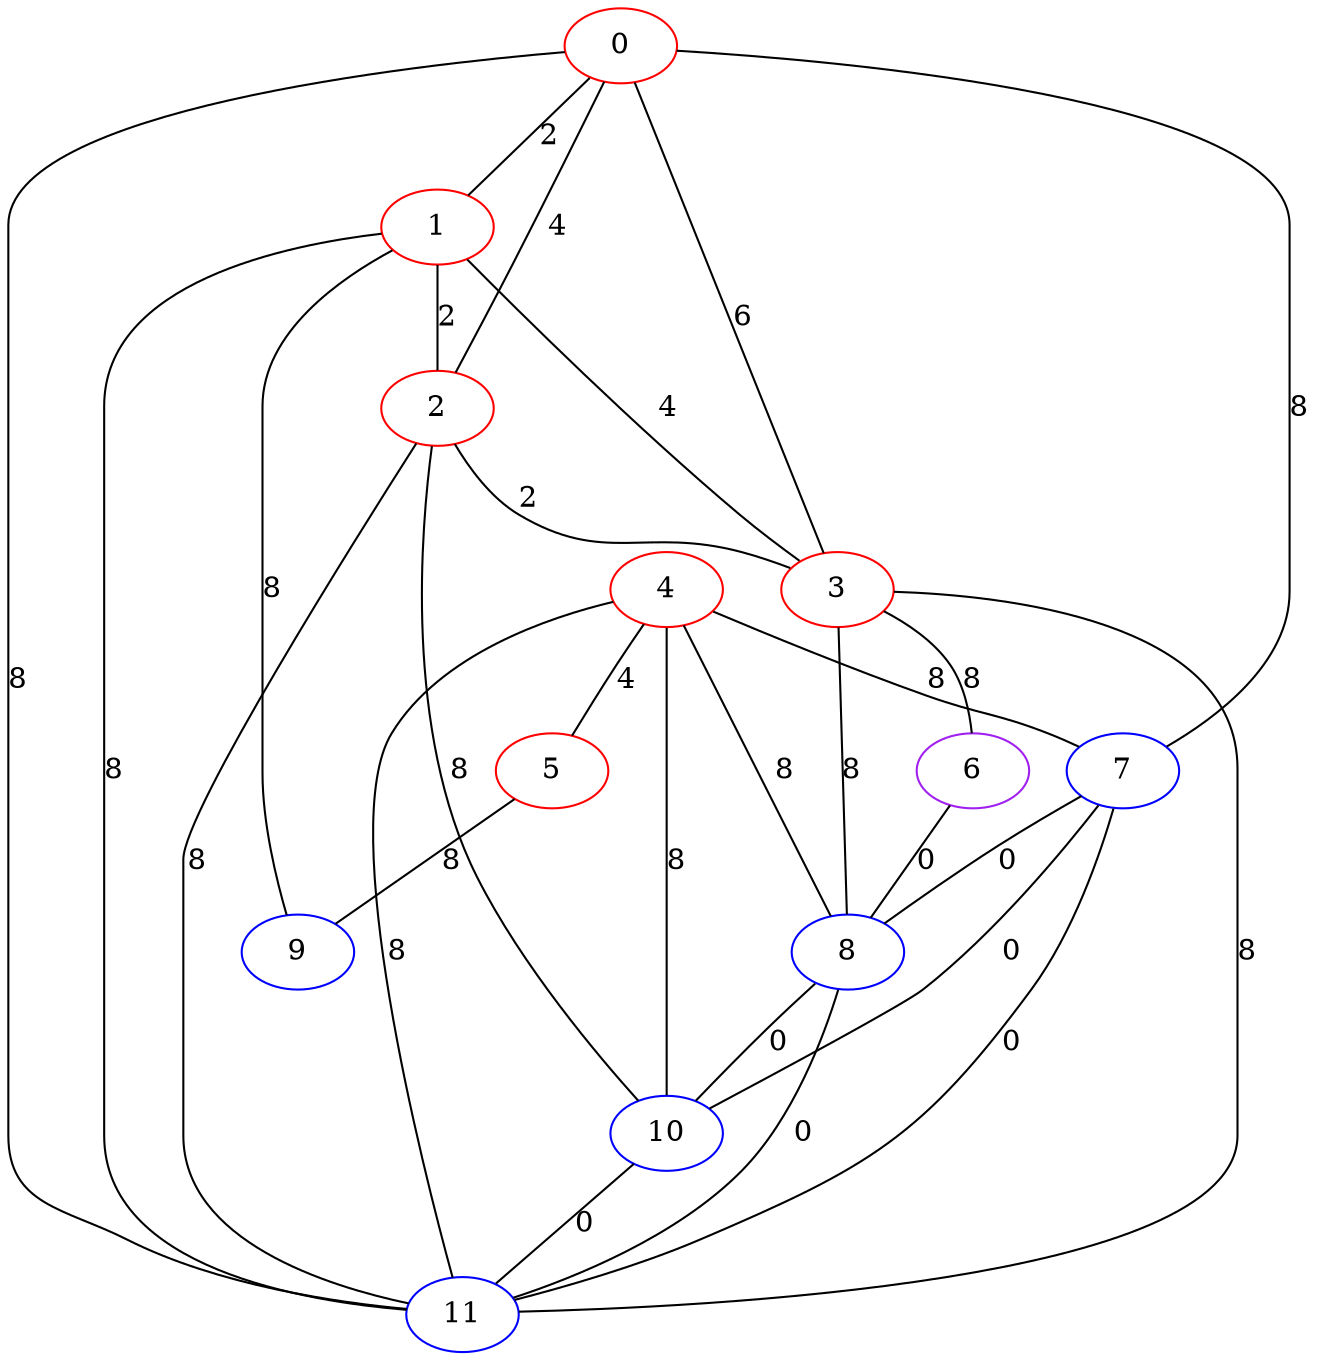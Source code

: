 graph "" {
0 [color=red, weight=1];
1 [color=red, weight=1];
2 [color=red, weight=1];
3 [color=red, weight=1];
4 [color=red, weight=1];
5 [color=red, weight=1];
6 [color=purple, weight=4];
7 [color=blue, weight=3];
8 [color=blue, weight=3];
9 [color=blue, weight=3];
10 [color=blue, weight=3];
11 [color=blue, weight=3];
0 -- 11  [key=0, label=8];
0 -- 1  [key=0, label=2];
0 -- 2  [key=0, label=4];
0 -- 3  [key=0, label=6];
0 -- 7  [key=0, label=8];
1 -- 11  [key=0, label=8];
1 -- 2  [key=0, label=2];
1 -- 3  [key=0, label=4];
1 -- 9  [key=0, label=8];
2 -- 10  [key=0, label=8];
2 -- 3  [key=0, label=2];
2 -- 11  [key=0, label=8];
3 -- 6  [key=0, label=8];
3 -- 8  [key=0, label=8];
3 -- 11  [key=0, label=8];
4 -- 8  [key=0, label=8];
4 -- 10  [key=0, label=8];
4 -- 11  [key=0, label=8];
4 -- 5  [key=0, label=4];
4 -- 7  [key=0, label=8];
5 -- 9  [key=0, label=8];
6 -- 8  [key=0, label=0];
7 -- 8  [key=0, label=0];
7 -- 10  [key=0, label=0];
7 -- 11  [key=0, label=0];
8 -- 10  [key=0, label=0];
8 -- 11  [key=0, label=0];
10 -- 11  [key=0, label=0];
}
